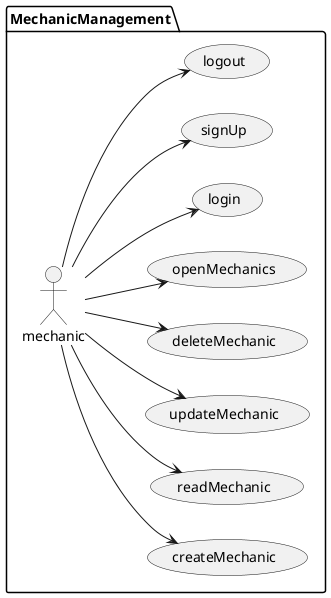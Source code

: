 @startuml
left to right direction

package MechanicManagement {
:mechanic: --> (createMechanic)
:mechanic: --> (readMechanic)
:mechanic: --> (updateMechanic)
:mechanic: --> (deleteMechanic)
:mechanic: --> (openMechanics)
:mechanic: --> (login)
:mechanic: --> (signUp)
:mechanic: --> (logout)
}

@enduml
